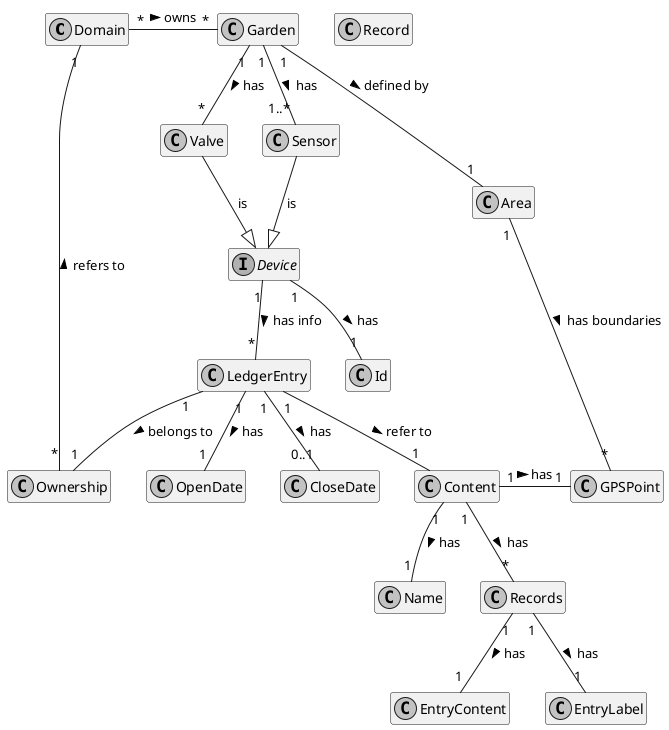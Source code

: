 @startuml model

skinparam Monochrome true
skinparam Shadowing false
hide empty members

class Domain

class Sensor

class Valve

class Garden

interface Device

class Area

class LedgerEntry

class Content

class Ownership

class OpenDate

class CloseDate

class Name

class Id

class GPSPoint

class Record

class EntryContent

class EntryLabel

Domain "*" - "*" Garden: owns >
Area "1" -- "*" GPSPoint: has boundaries >
Garden "1" -- "1" Area: defined by >
Garden "1" -- "1..*" Sensor: has >
Garden "1" -- "*" Valve: has >
Valve --|> Device : is
Sensor --|> Device : is
Device "1" -- "*" LedgerEntry: has info >
Device "1" -- "1" Id: has >
LedgerEntry "1" -- "1" OpenDate: has >
LedgerEntry "1" -- "0..1" CloseDate: has >
LedgerEntry "1" -- "1" Content: refer to >
LedgerEntry "1" -- "1" Ownership: belongs to >
Content "1" -- "*" Records: has >
Content "1" -- "1" Name: has >
Content "1" - "1" GPSPoint: has >
Domain "1" ---- "*" Ownership: refers to <
Records "1" -- "1" EntryContent: has >
Records "1" -- "1" EntryLabel: has >

@enduml
